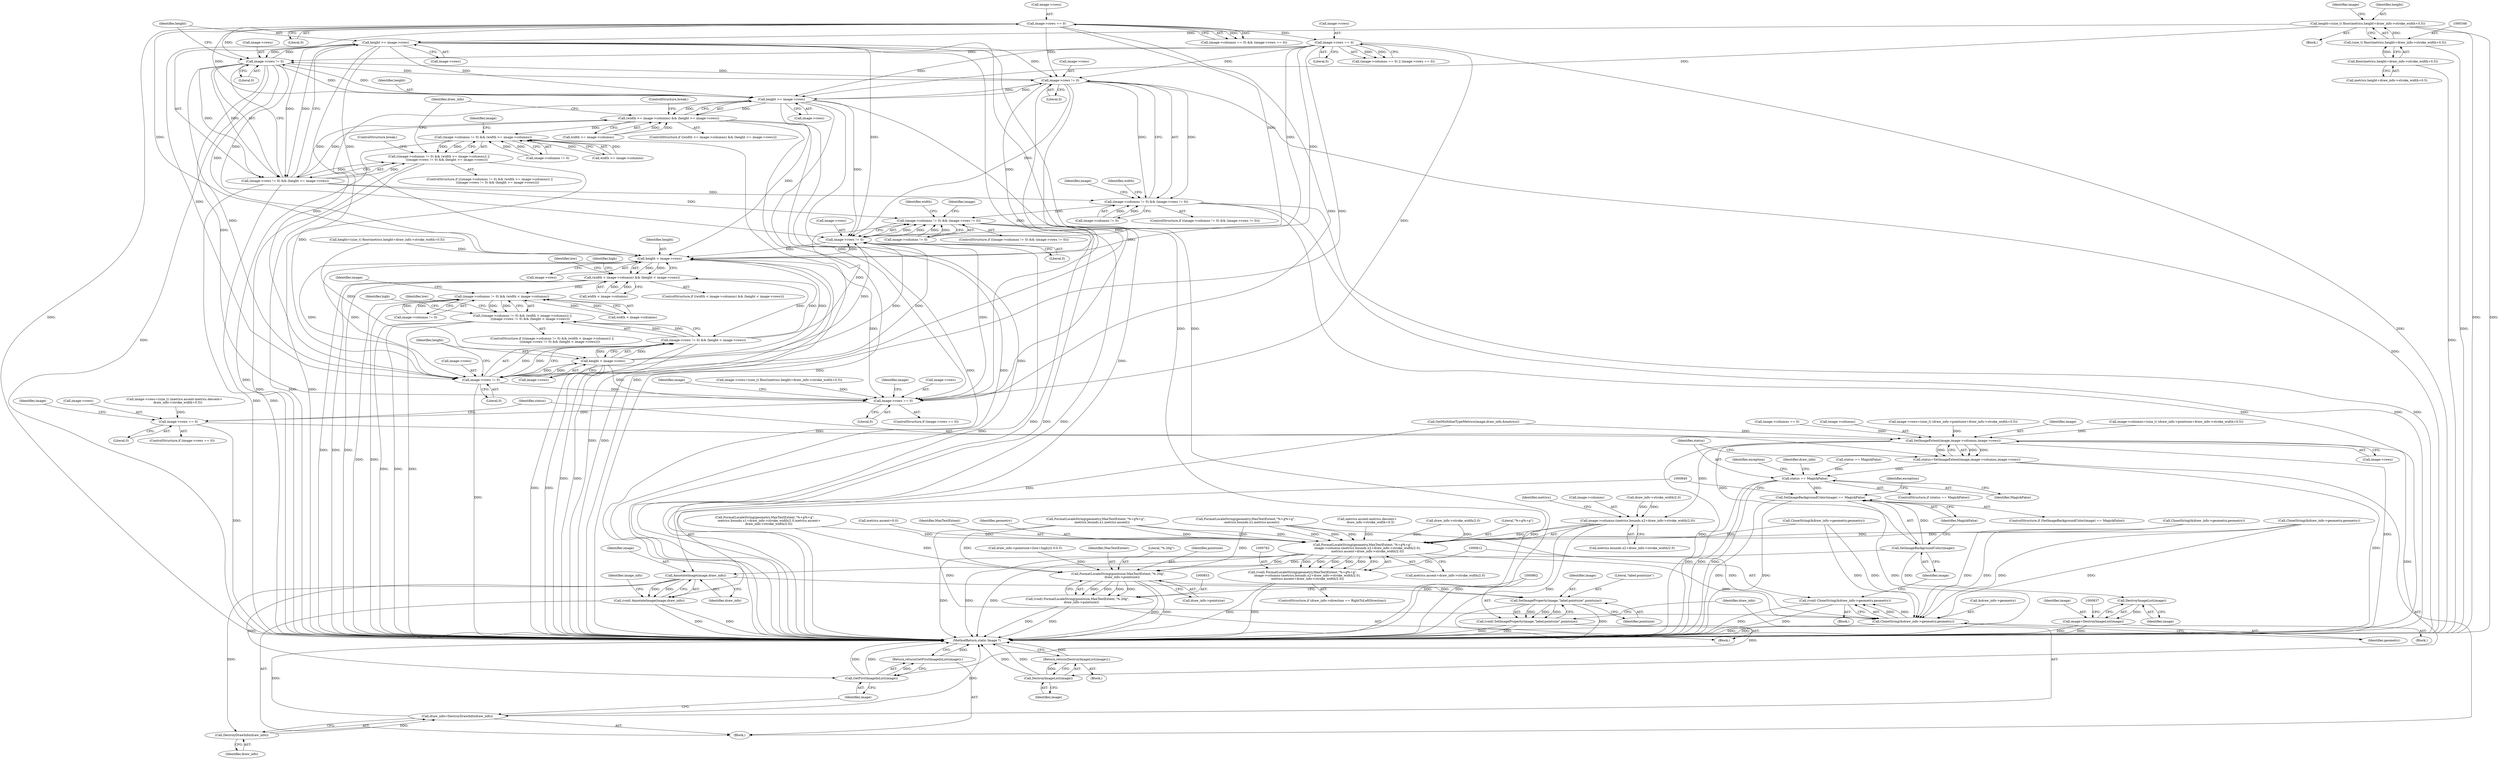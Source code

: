 digraph "0_ImageMagick_f6e9d0d9955e85bdd7540b251cd50d598dacc5e6_30@pointer" {
"1000403" [label="(Call,height >= image->rows)"];
"1000343" [label="(Call,height=(size_t) floor(metrics.height+draw_info->stroke_width+0.5))"];
"1000345" [label="(Call,(size_t) floor(metrics.height+draw_info->stroke_width+0.5))"];
"1000347" [label="(Call,floor(metrics.height+draw_info->stroke_width+0.5))"];
"1000398" [label="(Call,image->rows != 0)"];
"1000364" [label="(Call,image->rows != 0)"];
"1000403" [label="(Call,height >= image->rows)"];
"1000377" [label="(Call,height >= image->rows)"];
"1000269" [label="(Call,image->rows == 0)"];
"1000223" [label="(Call,image->rows == 0)"];
"1000358" [label="(Call,(image->columns != 0) && (image->rows != 0))"];
"1000498" [label="(Call,(image->columns != 0) && (image->rows != 0))"];
"1000371" [label="(Call,(width >= image->columns) && (height >= image->rows))"];
"1000386" [label="(Call,(image->columns != 0) && (width >= image->columns))"];
"1000385" [label="(Call,((image->columns != 0) && (width >= image->columns)) ||\n                ((image->rows != 0) && (height >= image->rows)))"];
"1000397" [label="(Call,(image->rows != 0) && (height >= image->rows))"];
"1000504" [label="(Call,image->rows != 0)"];
"1000517" [label="(Call,height < image->rows)"];
"1000511" [label="(Call,(width < image->columns) && (height < image->rows))"];
"1000540" [label="(Call,(image->columns != 0) && (width < image->columns))"];
"1000539" [label="(Call,((image->columns != 0) && (width < image->columns)) ||\n                ((image->rows != 0) && (height < image->rows)))"];
"1000551" [label="(Call,(image->rows != 0) && (height < image->rows))"];
"1000552" [label="(Call,image->rows != 0)"];
"1000557" [label="(Call,height < image->rows)"];
"1000657" [label="(Call,image->rows == 0)"];
"1000682" [label="(Call,image->rows == 0)"];
"1000704" [label="(Call,SetImageExtent(image,image->columns,image->rows))"];
"1000702" [label="(Call,status=SetImageExtent(image,image->columns,image->rows))"];
"1000713" [label="(Call,status == MagickFalse)"];
"1000820" [label="(Call,SetImageBackgroundColor(image) == MagickFalse)"];
"1000724" [label="(Call,DestroyImageList(image))"];
"1000723" [label="(Return,return(DestroyImageList(image));)"];
"1000787" [label="(Call,image->columns-(metrics.bounds.x2+draw_info->stroke_width/2.0))"];
"1000783" [label="(Call,FormatLocaleString(geometry,MaxTextExtent,\"%+g%+g\",\n          image->columns-(metrics.bounds.x2+draw_info->stroke_width/2.0),\n          metrics.ascent+draw_info->stroke_width/2.0))"];
"1000781" [label="(Call,(void) FormatLocaleString(geometry,MaxTextExtent,\"%+g%+g\",\n          image->columns-(metrics.bounds.x2+draw_info->stroke_width/2.0),\n          metrics.ascent+draw_info->stroke_width/2.0))"];
"1000813" [label="(Call,CloneString(&draw_info->geometry,geometry))"];
"1000811" [label="(Call,(void) CloneString(&draw_info->geometry,geometry))"];
"1000854" [label="(Call,FormatLocaleString(pointsize,MaxTextExtent,\"%.20g\",\n        draw_info->pointsize))"];
"1000852" [label="(Call,(void) FormatLocaleString(pointsize,MaxTextExtent,\"%.20g\",\n        draw_info->pointsize))"];
"1000863" [label="(Call,SetImageProperty(image,\"label:pointsize\",pointsize))"];
"1000861" [label="(Call,(void) SetImageProperty(image,\"label:pointsize\",pointsize))"];
"1000872" [label="(Call,GetFirstImageInList(image))"];
"1000871" [label="(Return,return(GetFirstImageInList(image));)"];
"1000821" [label="(Call,SetImageBackgroundColor(image))"];
"1000833" [label="(Call,DestroyImageList(image))"];
"1000831" [label="(Call,image=DestroyImageList(image))"];
"1000841" [label="(Call,AnnotateImage(image,draw_info))"];
"1000839" [label="(Call,(void) AnnotateImage(image,draw_info))"];
"1000869" [label="(Call,DestroyDrawInfo(draw_info))"];
"1000867" [label="(Call,draw_info=DestroyDrawInfo(draw_info))"];
"1000871" [label="(Return,return(GetFirstImageInList(image));)"];
"1000546" [label="(Call,width < image->columns)"];
"1000387" [label="(Call,image->columns != 0)"];
"1000681" [label="(ControlStructure,if (image->rows == 0))"];
"1000541" [label="(Call,image->columns != 0)"];
"1000347" [label="(Call,floor(metrics.height+draw_info->stroke_width+0.5))"];
"1000705" [label="(Identifier,image)"];
"1000539" [label="(Call,((image->columns != 0) && (width < image->columns)) ||\n                ((image->rows != 0) && (height < image->rows)))"];
"1000269" [label="(Call,image->rows == 0)"];
"1000499" [label="(Call,image->columns != 0)"];
"1000641" [label="(Call,image->columns=(size_t) (draw_info->pointsize+draw_info->stroke_width+0.5))"];
"1000361" [label="(Identifier,image)"];
"1000404" [label="(Identifier,height)"];
"1000563" [label="(Identifier,low)"];
"1000857" [label="(Literal,\"%.20g\")"];
"1000386" [label="(Call,(image->columns != 0) && (width >= image->columns))"];
"1000806" [label="(Call,draw_info->stroke_width/2.0)"];
"1000709" [label="(Call,image->rows)"];
"1000286" [label="(Identifier,draw_info)"];
"1000873" [label="(Identifier,image)"];
"1000556" [label="(Literal,0)"];
"1000832" [label="(Identifier,image)"];
"1000596" [label="(Call,status == MagickFalse)"];
"1000858" [label="(Call,draw_info->pointsize)"];
"1000847" [label="(Identifier,image_info)"];
"1000371" [label="(Call,(width >= image->columns) && (height >= image->rows))"];
"1000861" [label="(Call,(void) SetImageProperty(image,\"label:pointsize\",pointsize))"];
"1000263" [label="(Call,(image->columns == 0) || (image->rows == 0))"];
"1000224" [label="(Call,image->rows)"];
"1000689" [label="(Identifier,image)"];
"1000217" [label="(Call,(image->columns == 0) && (image->rows == 0))"];
"1000702" [label="(Call,status=SetImageExtent(image,image->columns,image->rows))"];
"1000511" [label="(Call,(width < image->columns) && (height < image->rows))"];
"1000714" [label="(Identifier,status)"];
"1000359" [label="(Call,image->columns != 0)"];
"1000343" [label="(Call,height=(size_t) floor(metrics.height+draw_info->stroke_width+0.5))"];
"1000368" [label="(Literal,0)"];
"1000855" [label="(Identifier,pointsize)"];
"1000774" [label="(Block,)"];
"1000870" [label="(Identifier,draw_info)"];
"1000834" [label="(Identifier,image)"];
"1000313" [label="(Call,CloneString(&draw_info->geometry,geometry))"];
"1000392" [label="(Call,width >= image->columns)"];
"1000397" [label="(Call,(image->rows != 0) && (height >= image->rows))"];
"1000723" [label="(Return,return(DestroyImageList(image));)"];
"1000456" [label="(Call,CloneString(&draw_info->geometry,geometry))"];
"1000408" [label="(ControlStructure,break;)"];
"1000762" [label="(Call,CloneString(&draw_info->geometry,geometry))"];
"1000818" [label="(Identifier,geometry)"];
"1000735" [label="(Call,FormatLocaleString(geometry,MaxTextExtent,\"%+g%+g\",\n        -metrics.bounds.x1+draw_info->stroke_width/2.0,metrics.ascent+\n        draw_info->stroke_width/2.0))"];
"1000636" [label="(Call,image->columns == 0)"];
"1000400" [label="(Identifier,image)"];
"1000512" [label="(Call,width < image->columns)"];
"1000571" [label="(Identifier,high)"];
"1000384" [label="(ControlStructure,if (((image->columns != 0) && (width >= image->columns)) ||\n                ((image->rows != 0) && (height >= image->rows))))"];
"1000718" [label="(Identifier,exception)"];
"1000785" [label="(Identifier,MaxTextExtent)"];
"1000508" [label="(Literal,0)"];
"1000483" [label="(Call,height=(size_t) floor(metrics.height+draw_info->stroke_width+0.5))"];
"1000657" [label="(Call,image->rows == 0)"];
"1000379" [label="(Call,image->rows)"];
"1000706" [label="(Call,image->columns)"];
"1000664" [label="(Identifier,image)"];
"1000866" [label="(Identifier,pointsize)"];
"1000518" [label="(Identifier,height)"];
"1000519" [label="(Call,image->rows)"];
"1000557" [label="(Call,height < image->rows)"];
"1000813" [label="(Call,CloneString(&draw_info->geometry,geometry))"];
"1000783" [label="(Call,FormatLocaleString(geometry,MaxTextExtent,\"%+g%+g\",\n          image->columns-(metrics.bounds.x2+draw_info->stroke_width/2.0),\n          metrics.ascent+draw_info->stroke_width/2.0))"];
"1000223" [label="(Call,image->rows == 0)"];
"1000729" [label="(Identifier,draw_info)"];
"1000821" [label="(Call,SetImageBackgroundColor(image))"];
"1000552" [label="(Call,image->rows != 0)"];
"1000784" [label="(Identifier,geometry)"];
"1000811" [label="(Call,(void) CloneString(&draw_info->geometry,geometry))"];
"1000831" [label="(Call,image=DestroyImageList(image))"];
"1000716" [label="(Block,)"];
"1000344" [label="(Identifier,height)"];
"1000402" [label="(Literal,0)"];
"1000273" [label="(Literal,0)"];
"1000814" [label="(Call,&draw_info->geometry)"];
"1000843" [label="(Identifier,draw_info)"];
"1000559" [label="(Call,image->rows)"];
"1000292" [label="(Call,FormatLocaleString(geometry,MaxTextExtent,\"%+g%+g\",\n            -metrics.bounds.x1,metrics.ascent))"];
"1000854" [label="(Call,FormatLocaleString(pointsize,MaxTextExtent,\"%.20g\",\n        draw_info->pointsize))"];
"1000841" [label="(Call,AnnotateImage(image,draw_info))"];
"1000577" [label="(Call,draw_info->pointsize=(low+high)/2.0-0.5)"];
"1000791" [label="(Call,metrics.bounds.x2+draw_info->stroke_width/2.0)"];
"1000377" [label="(Call,height >= image->rows)"];
"1000658" [label="(Call,image->rows)"];
"1000820" [label="(Call,SetImageBackgroundColor(image) == MagickFalse)"];
"1000435" [label="(Call,FormatLocaleString(geometry,MaxTextExtent,\"%+g%+g\",\n            -metrics.bounds.x1,metrics.ascent))"];
"1000498" [label="(Call,(image->columns != 0) && (image->rows != 0))"];
"1000289" [label="(Block,)"];
"1000373" [label="(Identifier,width)"];
"1000553" [label="(Call,image->rows)"];
"1000668" [label="(Call,metrics.ascent-metrics.descent+\n       draw_info->stroke_width+0.5)"];
"1000869" [label="(Call,DestroyDrawInfo(draw_info))"];
"1000540" [label="(Call,(image->columns != 0) && (width < image->columns))"];
"1000868" [label="(Identifier,draw_info)"];
"1000819" [label="(ControlStructure,if (SetImageBackgroundColor(image) == MagickFalse))"];
"1000802" [label="(Call,metrics.ascent+draw_info->stroke_width/2.0)"];
"1000824" [label="(Block,)"];
"1000505" [label="(Call,image->rows)"];
"1000378" [label="(Identifier,height)"];
"1000712" [label="(ControlStructure,if (status == MagickFalse))"];
"1000684" [label="(Identifier,image)"];
"1000725" [label="(Identifier,image)"];
"1000788" [label="(Call,image->columns)"];
"1000405" [label="(Call,image->rows)"];
"1000842" [label="(Identifier,image)"];
"1000105" [label="(Block,)"];
"1000704" [label="(Call,SetImageExtent(image,image->columns,image->rows))"];
"1000867" [label="(Call,draw_info=DestroyDrawInfo(draw_info))"];
"1000517" [label="(Call,height < image->rows)"];
"1000403" [label="(Call,height >= image->rows)"];
"1000357" [label="(ControlStructure,if ((image->columns != 0) && (image->rows != 0)))"];
"1000538" [label="(ControlStructure,if (((image->columns != 0) && (width < image->columns)) ||\n                ((image->rows != 0) && (height < image->rows))))"];
"1000523" [label="(Identifier,low)"];
"1000822" [label="(Identifier,image)"];
"1000823" [label="(Identifier,MagickFalse)"];
"1000850" [label="(Block,)"];
"1000686" [label="(Literal,0)"];
"1000787" [label="(Call,image->columns-(metrics.bounds.x2+draw_info->stroke_width/2.0))"];
"1000270" [label="(Call,image->rows)"];
"1000864" [label="(Identifier,image)"];
"1000382" [label="(ControlStructure,break;)"];
"1000558" [label="(Identifier,height)"];
"1000661" [label="(Literal,0)"];
"1000683" [label="(Call,image->rows)"];
"1000662" [label="(Call,image->rows=(size_t) (metrics.ascent-metrics.descent+\n       draw_info->stroke_width+0.5))"];
"1000227" [label="(Literal,0)"];
"1000504" [label="(Call,image->rows != 0)"];
"1000713" [label="(Call,status == MagickFalse)"];
"1000775" [label="(ControlStructure,if (draw_info->direction == RightToLeftDirection))"];
"1000551" [label="(Call,(image->rows != 0) && (height < image->rows))"];
"1000543" [label="(Identifier,image)"];
"1000554" [label="(Identifier,image)"];
"1000865" [label="(Literal,\"label:pointsize\")"];
"1000682" [label="(Call,image->rows == 0)"];
"1000833" [label="(Call,DestroyImageList(image))"];
"1000398" [label="(Call,image->rows != 0)"];
"1000364" [label="(Call,image->rows != 0)"];
"1000786" [label="(Literal,\"%+g%+g\")"];
"1000797" [label="(Call,draw_info->stroke_width/2.0)"];
"1000372" [label="(Call,width >= image->columns)"];
"1000531" [label="(Identifier,high)"];
"1000590" [label="(Call,GetMultilineTypeMetrics(image,draw_info,&metrics))"];
"1000874" [label="(MethodReturn,static Image *)"];
"1000370" [label="(ControlStructure,if ((width >= image->columns) && (height >= image->rows)))"];
"1000839" [label="(Call,(void) AnnotateImage(image,draw_info))"];
"1000656" [label="(ControlStructure,if (image->rows == 0))"];
"1000348" [label="(Call,metrics.height+draw_info->stroke_width+0.5)"];
"1000715" [label="(Identifier,MagickFalse)"];
"1000513" [label="(Identifier,width)"];
"1000687" [label="(Call,image->rows=(size_t) (draw_info->pointsize+draw_info->stroke_width+0.5))"];
"1000703" [label="(Identifier,status)"];
"1000399" [label="(Call,image->rows)"];
"1000852" [label="(Call,(void) FormatLocaleString(pointsize,MaxTextExtent,\"%.20g\",\n        draw_info->pointsize))"];
"1000781" [label="(Call,(void) FormatLocaleString(geometry,MaxTextExtent,\"%+g%+g\",\n          image->columns-(metrics.bounds.x2+draw_info->stroke_width/2.0),\n          metrics.ascent+draw_info->stroke_width/2.0))"];
"1000497" [label="(ControlStructure,if ((image->columns != 0) && (image->rows != 0)))"];
"1000385" [label="(Call,((image->columns != 0) && (width >= image->columns)) ||\n                ((image->rows != 0) && (height >= image->rows)))"];
"1000244" [label="(Call,image->rows=(size_t) floor(metrics.height+draw_info->stroke_width+0.5))"];
"1000872" [label="(Call,GetFirstImageInList(image))"];
"1000358" [label="(Call,(image->columns != 0) && (image->rows != 0))"];
"1000826" [label="(Identifier,exception)"];
"1000345" [label="(Call,(size_t) floor(metrics.height+draw_info->stroke_width+0.5))"];
"1000804" [label="(Identifier,metrics)"];
"1000856" [label="(Identifier,MaxTextExtent)"];
"1000389" [label="(Identifier,image)"];
"1000510" [label="(ControlStructure,if ((width < image->columns) && (height < image->rows)))"];
"1000863" [label="(Call,SetImageProperty(image,\"label:pointsize\",pointsize))"];
"1000724" [label="(Call,DestroyImageList(image))"];
"1000204" [label="(Call,metrics.ascent=0.0)"];
"1000365" [label="(Call,image->rows)"];
"1000403" -> "1000397"  [label="AST: "];
"1000403" -> "1000405"  [label="CFG: "];
"1000404" -> "1000403"  [label="AST: "];
"1000405" -> "1000403"  [label="AST: "];
"1000397" -> "1000403"  [label="CFG: "];
"1000403" -> "1000874"  [label="DDG: "];
"1000403" -> "1000874"  [label="DDG: "];
"1000403" -> "1000364"  [label="DDG: "];
"1000403" -> "1000377"  [label="DDG: "];
"1000403" -> "1000398"  [label="DDG: "];
"1000403" -> "1000397"  [label="DDG: "];
"1000403" -> "1000397"  [label="DDG: "];
"1000343" -> "1000403"  [label="DDG: "];
"1000398" -> "1000403"  [label="DDG: "];
"1000403" -> "1000504"  [label="DDG: "];
"1000403" -> "1000517"  [label="DDG: "];
"1000403" -> "1000552"  [label="DDG: "];
"1000403" -> "1000657"  [label="DDG: "];
"1000343" -> "1000289"  [label="AST: "];
"1000343" -> "1000345"  [label="CFG: "];
"1000344" -> "1000343"  [label="AST: "];
"1000345" -> "1000343"  [label="AST: "];
"1000361" -> "1000343"  [label="CFG: "];
"1000343" -> "1000874"  [label="DDG: "];
"1000343" -> "1000874"  [label="DDG: "];
"1000345" -> "1000343"  [label="DDG: "];
"1000343" -> "1000377"  [label="DDG: "];
"1000345" -> "1000347"  [label="CFG: "];
"1000346" -> "1000345"  [label="AST: "];
"1000347" -> "1000345"  [label="AST: "];
"1000345" -> "1000874"  [label="DDG: "];
"1000347" -> "1000345"  [label="DDG: "];
"1000347" -> "1000348"  [label="CFG: "];
"1000348" -> "1000347"  [label="AST: "];
"1000347" -> "1000874"  [label="DDG: "];
"1000398" -> "1000397"  [label="AST: "];
"1000398" -> "1000402"  [label="CFG: "];
"1000399" -> "1000398"  [label="AST: "];
"1000402" -> "1000398"  [label="AST: "];
"1000404" -> "1000398"  [label="CFG: "];
"1000397" -> "1000398"  [label="CFG: "];
"1000398" -> "1000874"  [label="DDG: "];
"1000398" -> "1000364"  [label="DDG: "];
"1000398" -> "1000377"  [label="DDG: "];
"1000398" -> "1000397"  [label="DDG: "];
"1000398" -> "1000397"  [label="DDG: "];
"1000364" -> "1000398"  [label="DDG: "];
"1000377" -> "1000398"  [label="DDG: "];
"1000269" -> "1000398"  [label="DDG: "];
"1000223" -> "1000398"  [label="DDG: "];
"1000398" -> "1000504"  [label="DDG: "];
"1000398" -> "1000517"  [label="DDG: "];
"1000398" -> "1000552"  [label="DDG: "];
"1000398" -> "1000657"  [label="DDG: "];
"1000364" -> "1000358"  [label="AST: "];
"1000364" -> "1000368"  [label="CFG: "];
"1000365" -> "1000364"  [label="AST: "];
"1000368" -> "1000364"  [label="AST: "];
"1000358" -> "1000364"  [label="CFG: "];
"1000364" -> "1000874"  [label="DDG: "];
"1000364" -> "1000358"  [label="DDG: "];
"1000364" -> "1000358"  [label="DDG: "];
"1000377" -> "1000364"  [label="DDG: "];
"1000269" -> "1000364"  [label="DDG: "];
"1000223" -> "1000364"  [label="DDG: "];
"1000364" -> "1000377"  [label="DDG: "];
"1000364" -> "1000504"  [label="DDG: "];
"1000364" -> "1000517"  [label="DDG: "];
"1000364" -> "1000552"  [label="DDG: "];
"1000364" -> "1000657"  [label="DDG: "];
"1000377" -> "1000371"  [label="AST: "];
"1000377" -> "1000379"  [label="CFG: "];
"1000378" -> "1000377"  [label="AST: "];
"1000379" -> "1000377"  [label="AST: "];
"1000371" -> "1000377"  [label="CFG: "];
"1000377" -> "1000874"  [label="DDG: "];
"1000377" -> "1000874"  [label="DDG: "];
"1000377" -> "1000371"  [label="DDG: "];
"1000377" -> "1000371"  [label="DDG: "];
"1000269" -> "1000377"  [label="DDG: "];
"1000223" -> "1000377"  [label="DDG: "];
"1000377" -> "1000504"  [label="DDG: "];
"1000377" -> "1000517"  [label="DDG: "];
"1000377" -> "1000552"  [label="DDG: "];
"1000377" -> "1000657"  [label="DDG: "];
"1000269" -> "1000263"  [label="AST: "];
"1000269" -> "1000273"  [label="CFG: "];
"1000270" -> "1000269"  [label="AST: "];
"1000273" -> "1000269"  [label="AST: "];
"1000263" -> "1000269"  [label="CFG: "];
"1000269" -> "1000874"  [label="DDG: "];
"1000269" -> "1000263"  [label="DDG: "];
"1000269" -> "1000263"  [label="DDG: "];
"1000223" -> "1000269"  [label="DDG: "];
"1000269" -> "1000504"  [label="DDG: "];
"1000269" -> "1000517"  [label="DDG: "];
"1000269" -> "1000552"  [label="DDG: "];
"1000269" -> "1000657"  [label="DDG: "];
"1000223" -> "1000217"  [label="AST: "];
"1000223" -> "1000227"  [label="CFG: "];
"1000224" -> "1000223"  [label="AST: "];
"1000227" -> "1000223"  [label="AST: "];
"1000217" -> "1000223"  [label="CFG: "];
"1000223" -> "1000874"  [label="DDG: "];
"1000223" -> "1000217"  [label="DDG: "];
"1000223" -> "1000217"  [label="DDG: "];
"1000223" -> "1000504"  [label="DDG: "];
"1000223" -> "1000517"  [label="DDG: "];
"1000223" -> "1000552"  [label="DDG: "];
"1000223" -> "1000657"  [label="DDG: "];
"1000358" -> "1000357"  [label="AST: "];
"1000358" -> "1000359"  [label="CFG: "];
"1000359" -> "1000358"  [label="AST: "];
"1000373" -> "1000358"  [label="CFG: "];
"1000389" -> "1000358"  [label="CFG: "];
"1000358" -> "1000874"  [label="DDG: "];
"1000358" -> "1000874"  [label="DDG: "];
"1000358" -> "1000874"  [label="DDG: "];
"1000359" -> "1000358"  [label="DDG: "];
"1000359" -> "1000358"  [label="DDG: "];
"1000397" -> "1000358"  [label="DDG: "];
"1000358" -> "1000498"  [label="DDG: "];
"1000498" -> "1000497"  [label="AST: "];
"1000498" -> "1000499"  [label="CFG: "];
"1000498" -> "1000504"  [label="CFG: "];
"1000499" -> "1000498"  [label="AST: "];
"1000504" -> "1000498"  [label="AST: "];
"1000513" -> "1000498"  [label="CFG: "];
"1000543" -> "1000498"  [label="CFG: "];
"1000498" -> "1000874"  [label="DDG: "];
"1000498" -> "1000874"  [label="DDG: "];
"1000498" -> "1000874"  [label="DDG: "];
"1000499" -> "1000498"  [label="DDG: "];
"1000499" -> "1000498"  [label="DDG: "];
"1000504" -> "1000498"  [label="DDG: "];
"1000504" -> "1000498"  [label="DDG: "];
"1000397" -> "1000498"  [label="DDG: "];
"1000551" -> "1000498"  [label="DDG: "];
"1000371" -> "1000370"  [label="AST: "];
"1000371" -> "1000372"  [label="CFG: "];
"1000372" -> "1000371"  [label="AST: "];
"1000382" -> "1000371"  [label="CFG: "];
"1000286" -> "1000371"  [label="CFG: "];
"1000371" -> "1000874"  [label="DDG: "];
"1000371" -> "1000874"  [label="DDG: "];
"1000371" -> "1000874"  [label="DDG: "];
"1000372" -> "1000371"  [label="DDG: "];
"1000372" -> "1000371"  [label="DDG: "];
"1000397" -> "1000371"  [label="DDG: "];
"1000371" -> "1000386"  [label="DDG: "];
"1000371" -> "1000397"  [label="DDG: "];
"1000386" -> "1000385"  [label="AST: "];
"1000386" -> "1000387"  [label="CFG: "];
"1000386" -> "1000392"  [label="CFG: "];
"1000387" -> "1000386"  [label="AST: "];
"1000392" -> "1000386"  [label="AST: "];
"1000400" -> "1000386"  [label="CFG: "];
"1000385" -> "1000386"  [label="CFG: "];
"1000386" -> "1000874"  [label="DDG: "];
"1000386" -> "1000874"  [label="DDG: "];
"1000386" -> "1000385"  [label="DDG: "];
"1000386" -> "1000385"  [label="DDG: "];
"1000387" -> "1000386"  [label="DDG: "];
"1000387" -> "1000386"  [label="DDG: "];
"1000392" -> "1000386"  [label="DDG: "];
"1000392" -> "1000386"  [label="DDG: "];
"1000385" -> "1000384"  [label="AST: "];
"1000385" -> "1000397"  [label="CFG: "];
"1000397" -> "1000385"  [label="AST: "];
"1000408" -> "1000385"  [label="CFG: "];
"1000286" -> "1000385"  [label="CFG: "];
"1000385" -> "1000874"  [label="DDG: "];
"1000385" -> "1000874"  [label="DDG: "];
"1000385" -> "1000874"  [label="DDG: "];
"1000397" -> "1000385"  [label="DDG: "];
"1000397" -> "1000385"  [label="DDG: "];
"1000397" -> "1000874"  [label="DDG: "];
"1000397" -> "1000874"  [label="DDG: "];
"1000504" -> "1000508"  [label="CFG: "];
"1000505" -> "1000504"  [label="AST: "];
"1000508" -> "1000504"  [label="AST: "];
"1000504" -> "1000874"  [label="DDG: "];
"1000552" -> "1000504"  [label="DDG: "];
"1000517" -> "1000504"  [label="DDG: "];
"1000557" -> "1000504"  [label="DDG: "];
"1000504" -> "1000517"  [label="DDG: "];
"1000504" -> "1000552"  [label="DDG: "];
"1000504" -> "1000657"  [label="DDG: "];
"1000517" -> "1000511"  [label="AST: "];
"1000517" -> "1000519"  [label="CFG: "];
"1000518" -> "1000517"  [label="AST: "];
"1000519" -> "1000517"  [label="AST: "];
"1000511" -> "1000517"  [label="CFG: "];
"1000517" -> "1000874"  [label="DDG: "];
"1000517" -> "1000874"  [label="DDG: "];
"1000517" -> "1000511"  [label="DDG: "];
"1000517" -> "1000511"  [label="DDG: "];
"1000483" -> "1000517"  [label="DDG: "];
"1000552" -> "1000517"  [label="DDG: "];
"1000557" -> "1000517"  [label="DDG: "];
"1000517" -> "1000552"  [label="DDG: "];
"1000517" -> "1000657"  [label="DDG: "];
"1000511" -> "1000510"  [label="AST: "];
"1000511" -> "1000512"  [label="CFG: "];
"1000512" -> "1000511"  [label="AST: "];
"1000523" -> "1000511"  [label="CFG: "];
"1000531" -> "1000511"  [label="CFG: "];
"1000511" -> "1000874"  [label="DDG: "];
"1000511" -> "1000874"  [label="DDG: "];
"1000511" -> "1000874"  [label="DDG: "];
"1000512" -> "1000511"  [label="DDG: "];
"1000512" -> "1000511"  [label="DDG: "];
"1000551" -> "1000511"  [label="DDG: "];
"1000511" -> "1000540"  [label="DDG: "];
"1000511" -> "1000551"  [label="DDG: "];
"1000540" -> "1000539"  [label="AST: "];
"1000540" -> "1000541"  [label="CFG: "];
"1000540" -> "1000546"  [label="CFG: "];
"1000541" -> "1000540"  [label="AST: "];
"1000546" -> "1000540"  [label="AST: "];
"1000554" -> "1000540"  [label="CFG: "];
"1000539" -> "1000540"  [label="CFG: "];
"1000540" -> "1000874"  [label="DDG: "];
"1000540" -> "1000874"  [label="DDG: "];
"1000540" -> "1000539"  [label="DDG: "];
"1000540" -> "1000539"  [label="DDG: "];
"1000541" -> "1000540"  [label="DDG: "];
"1000541" -> "1000540"  [label="DDG: "];
"1000546" -> "1000540"  [label="DDG: "];
"1000546" -> "1000540"  [label="DDG: "];
"1000539" -> "1000538"  [label="AST: "];
"1000539" -> "1000551"  [label="CFG: "];
"1000551" -> "1000539"  [label="AST: "];
"1000563" -> "1000539"  [label="CFG: "];
"1000571" -> "1000539"  [label="CFG: "];
"1000539" -> "1000874"  [label="DDG: "];
"1000539" -> "1000874"  [label="DDG: "];
"1000539" -> "1000874"  [label="DDG: "];
"1000551" -> "1000539"  [label="DDG: "];
"1000551" -> "1000539"  [label="DDG: "];
"1000551" -> "1000552"  [label="CFG: "];
"1000551" -> "1000557"  [label="CFG: "];
"1000552" -> "1000551"  [label="AST: "];
"1000557" -> "1000551"  [label="AST: "];
"1000551" -> "1000874"  [label="DDG: "];
"1000551" -> "1000874"  [label="DDG: "];
"1000552" -> "1000551"  [label="DDG: "];
"1000552" -> "1000551"  [label="DDG: "];
"1000557" -> "1000551"  [label="DDG: "];
"1000557" -> "1000551"  [label="DDG: "];
"1000552" -> "1000556"  [label="CFG: "];
"1000553" -> "1000552"  [label="AST: "];
"1000556" -> "1000552"  [label="AST: "];
"1000558" -> "1000552"  [label="CFG: "];
"1000552" -> "1000874"  [label="DDG: "];
"1000557" -> "1000552"  [label="DDG: "];
"1000552" -> "1000557"  [label="DDG: "];
"1000552" -> "1000657"  [label="DDG: "];
"1000557" -> "1000559"  [label="CFG: "];
"1000558" -> "1000557"  [label="AST: "];
"1000559" -> "1000557"  [label="AST: "];
"1000557" -> "1000874"  [label="DDG: "];
"1000557" -> "1000874"  [label="DDG: "];
"1000483" -> "1000557"  [label="DDG: "];
"1000557" -> "1000657"  [label="DDG: "];
"1000657" -> "1000656"  [label="AST: "];
"1000657" -> "1000661"  [label="CFG: "];
"1000658" -> "1000657"  [label="AST: "];
"1000661" -> "1000657"  [label="AST: "];
"1000664" -> "1000657"  [label="CFG: "];
"1000684" -> "1000657"  [label="CFG: "];
"1000244" -> "1000657"  [label="DDG: "];
"1000657" -> "1000682"  [label="DDG: "];
"1000682" -> "1000681"  [label="AST: "];
"1000682" -> "1000686"  [label="CFG: "];
"1000683" -> "1000682"  [label="AST: "];
"1000686" -> "1000682"  [label="AST: "];
"1000689" -> "1000682"  [label="CFG: "];
"1000703" -> "1000682"  [label="CFG: "];
"1000682" -> "1000874"  [label="DDG: "];
"1000662" -> "1000682"  [label="DDG: "];
"1000682" -> "1000704"  [label="DDG: "];
"1000704" -> "1000702"  [label="AST: "];
"1000704" -> "1000709"  [label="CFG: "];
"1000705" -> "1000704"  [label="AST: "];
"1000706" -> "1000704"  [label="AST: "];
"1000709" -> "1000704"  [label="AST: "];
"1000702" -> "1000704"  [label="CFG: "];
"1000704" -> "1000874"  [label="DDG: "];
"1000704" -> "1000874"  [label="DDG: "];
"1000704" -> "1000702"  [label="DDG: "];
"1000704" -> "1000702"  [label="DDG: "];
"1000704" -> "1000702"  [label="DDG: "];
"1000590" -> "1000704"  [label="DDG: "];
"1000636" -> "1000704"  [label="DDG: "];
"1000641" -> "1000704"  [label="DDG: "];
"1000687" -> "1000704"  [label="DDG: "];
"1000704" -> "1000724"  [label="DDG: "];
"1000704" -> "1000787"  [label="DDG: "];
"1000704" -> "1000821"  [label="DDG: "];
"1000702" -> "1000105"  [label="AST: "];
"1000703" -> "1000702"  [label="AST: "];
"1000714" -> "1000702"  [label="CFG: "];
"1000702" -> "1000874"  [label="DDG: "];
"1000702" -> "1000713"  [label="DDG: "];
"1000713" -> "1000712"  [label="AST: "];
"1000713" -> "1000715"  [label="CFG: "];
"1000714" -> "1000713"  [label="AST: "];
"1000715" -> "1000713"  [label="AST: "];
"1000718" -> "1000713"  [label="CFG: "];
"1000729" -> "1000713"  [label="CFG: "];
"1000713" -> "1000874"  [label="DDG: "];
"1000713" -> "1000874"  [label="DDG: "];
"1000713" -> "1000874"  [label="DDG: "];
"1000596" -> "1000713"  [label="DDG: "];
"1000713" -> "1000820"  [label="DDG: "];
"1000820" -> "1000819"  [label="AST: "];
"1000820" -> "1000823"  [label="CFG: "];
"1000821" -> "1000820"  [label="AST: "];
"1000823" -> "1000820"  [label="AST: "];
"1000826" -> "1000820"  [label="CFG: "];
"1000840" -> "1000820"  [label="CFG: "];
"1000820" -> "1000874"  [label="DDG: "];
"1000820" -> "1000874"  [label="DDG: "];
"1000820" -> "1000874"  [label="DDG: "];
"1000821" -> "1000820"  [label="DDG: "];
"1000724" -> "1000723"  [label="AST: "];
"1000724" -> "1000725"  [label="CFG: "];
"1000725" -> "1000724"  [label="AST: "];
"1000723" -> "1000724"  [label="CFG: "];
"1000724" -> "1000874"  [label="DDG: "];
"1000724" -> "1000874"  [label="DDG: "];
"1000724" -> "1000723"  [label="DDG: "];
"1000723" -> "1000716"  [label="AST: "];
"1000874" -> "1000723"  [label="CFG: "];
"1000723" -> "1000874"  [label="DDG: "];
"1000787" -> "1000783"  [label="AST: "];
"1000787" -> "1000791"  [label="CFG: "];
"1000788" -> "1000787"  [label="AST: "];
"1000791" -> "1000787"  [label="AST: "];
"1000804" -> "1000787"  [label="CFG: "];
"1000787" -> "1000874"  [label="DDG: "];
"1000787" -> "1000874"  [label="DDG: "];
"1000787" -> "1000783"  [label="DDG: "];
"1000787" -> "1000783"  [label="DDG: "];
"1000797" -> "1000787"  [label="DDG: "];
"1000797" -> "1000787"  [label="DDG: "];
"1000783" -> "1000781"  [label="AST: "];
"1000783" -> "1000802"  [label="CFG: "];
"1000784" -> "1000783"  [label="AST: "];
"1000785" -> "1000783"  [label="AST: "];
"1000786" -> "1000783"  [label="AST: "];
"1000802" -> "1000783"  [label="AST: "];
"1000781" -> "1000783"  [label="CFG: "];
"1000783" -> "1000874"  [label="DDG: "];
"1000783" -> "1000874"  [label="DDG: "];
"1000783" -> "1000874"  [label="DDG: "];
"1000783" -> "1000781"  [label="DDG: "];
"1000783" -> "1000781"  [label="DDG: "];
"1000783" -> "1000781"  [label="DDG: "];
"1000783" -> "1000781"  [label="DDG: "];
"1000783" -> "1000781"  [label="DDG: "];
"1000456" -> "1000783"  [label="DDG: "];
"1000435" -> "1000783"  [label="DDG: "];
"1000435" -> "1000783"  [label="DDG: "];
"1000435" -> "1000783"  [label="DDG: "];
"1000313" -> "1000783"  [label="DDG: "];
"1000292" -> "1000783"  [label="DDG: "];
"1000292" -> "1000783"  [label="DDG: "];
"1000292" -> "1000783"  [label="DDG: "];
"1000762" -> "1000783"  [label="DDG: "];
"1000735" -> "1000783"  [label="DDG: "];
"1000668" -> "1000783"  [label="DDG: "];
"1000204" -> "1000783"  [label="DDG: "];
"1000806" -> "1000783"  [label="DDG: "];
"1000806" -> "1000783"  [label="DDG: "];
"1000783" -> "1000813"  [label="DDG: "];
"1000783" -> "1000854"  [label="DDG: "];
"1000781" -> "1000775"  [label="AST: "];
"1000782" -> "1000781"  [label="AST: "];
"1000812" -> "1000781"  [label="CFG: "];
"1000781" -> "1000874"  [label="DDG: "];
"1000781" -> "1000874"  [label="DDG: "];
"1000813" -> "1000811"  [label="AST: "];
"1000813" -> "1000818"  [label="CFG: "];
"1000814" -> "1000813"  [label="AST: "];
"1000818" -> "1000813"  [label="AST: "];
"1000811" -> "1000813"  [label="CFG: "];
"1000813" -> "1000874"  [label="DDG: "];
"1000813" -> "1000874"  [label="DDG: "];
"1000813" -> "1000811"  [label="DDG: "];
"1000813" -> "1000811"  [label="DDG: "];
"1000456" -> "1000813"  [label="DDG: "];
"1000456" -> "1000813"  [label="DDG: "];
"1000762" -> "1000813"  [label="DDG: "];
"1000762" -> "1000813"  [label="DDG: "];
"1000313" -> "1000813"  [label="DDG: "];
"1000313" -> "1000813"  [label="DDG: "];
"1000435" -> "1000813"  [label="DDG: "];
"1000292" -> "1000813"  [label="DDG: "];
"1000811" -> "1000774"  [label="AST: "];
"1000812" -> "1000811"  [label="AST: "];
"1000822" -> "1000811"  [label="CFG: "];
"1000811" -> "1000874"  [label="DDG: "];
"1000811" -> "1000874"  [label="DDG: "];
"1000854" -> "1000852"  [label="AST: "];
"1000854" -> "1000858"  [label="CFG: "];
"1000855" -> "1000854"  [label="AST: "];
"1000856" -> "1000854"  [label="AST: "];
"1000857" -> "1000854"  [label="AST: "];
"1000858" -> "1000854"  [label="AST: "];
"1000852" -> "1000854"  [label="CFG: "];
"1000854" -> "1000874"  [label="DDG: "];
"1000854" -> "1000874"  [label="DDG: "];
"1000854" -> "1000852"  [label="DDG: "];
"1000854" -> "1000852"  [label="DDG: "];
"1000854" -> "1000852"  [label="DDG: "];
"1000854" -> "1000852"  [label="DDG: "];
"1000435" -> "1000854"  [label="DDG: "];
"1000292" -> "1000854"  [label="DDG: "];
"1000735" -> "1000854"  [label="DDG: "];
"1000577" -> "1000854"  [label="DDG: "];
"1000854" -> "1000863"  [label="DDG: "];
"1000852" -> "1000850"  [label="AST: "];
"1000853" -> "1000852"  [label="AST: "];
"1000862" -> "1000852"  [label="CFG: "];
"1000852" -> "1000874"  [label="DDG: "];
"1000852" -> "1000874"  [label="DDG: "];
"1000863" -> "1000861"  [label="AST: "];
"1000863" -> "1000866"  [label="CFG: "];
"1000864" -> "1000863"  [label="AST: "];
"1000865" -> "1000863"  [label="AST: "];
"1000866" -> "1000863"  [label="AST: "];
"1000861" -> "1000863"  [label="CFG: "];
"1000863" -> "1000874"  [label="DDG: "];
"1000863" -> "1000861"  [label="DDG: "];
"1000863" -> "1000861"  [label="DDG: "];
"1000863" -> "1000861"  [label="DDG: "];
"1000841" -> "1000863"  [label="DDG: "];
"1000863" -> "1000872"  [label="DDG: "];
"1000861" -> "1000850"  [label="AST: "];
"1000862" -> "1000861"  [label="AST: "];
"1000868" -> "1000861"  [label="CFG: "];
"1000861" -> "1000874"  [label="DDG: "];
"1000861" -> "1000874"  [label="DDG: "];
"1000872" -> "1000871"  [label="AST: "];
"1000872" -> "1000873"  [label="CFG: "];
"1000873" -> "1000872"  [label="AST: "];
"1000871" -> "1000872"  [label="CFG: "];
"1000872" -> "1000874"  [label="DDG: "];
"1000872" -> "1000874"  [label="DDG: "];
"1000872" -> "1000871"  [label="DDG: "];
"1000841" -> "1000872"  [label="DDG: "];
"1000871" -> "1000105"  [label="AST: "];
"1000874" -> "1000871"  [label="CFG: "];
"1000871" -> "1000874"  [label="DDG: "];
"1000821" -> "1000822"  [label="CFG: "];
"1000822" -> "1000821"  [label="AST: "];
"1000823" -> "1000821"  [label="CFG: "];
"1000821" -> "1000833"  [label="DDG: "];
"1000821" -> "1000841"  [label="DDG: "];
"1000833" -> "1000831"  [label="AST: "];
"1000833" -> "1000834"  [label="CFG: "];
"1000834" -> "1000833"  [label="AST: "];
"1000831" -> "1000833"  [label="CFG: "];
"1000833" -> "1000831"  [label="DDG: "];
"1000831" -> "1000824"  [label="AST: "];
"1000832" -> "1000831"  [label="AST: "];
"1000837" -> "1000831"  [label="CFG: "];
"1000831" -> "1000874"  [label="DDG: "];
"1000831" -> "1000874"  [label="DDG: "];
"1000841" -> "1000839"  [label="AST: "];
"1000841" -> "1000843"  [label="CFG: "];
"1000842" -> "1000841"  [label="AST: "];
"1000843" -> "1000841"  [label="AST: "];
"1000839" -> "1000841"  [label="CFG: "];
"1000841" -> "1000839"  [label="DDG: "];
"1000841" -> "1000839"  [label="DDG: "];
"1000590" -> "1000841"  [label="DDG: "];
"1000841" -> "1000869"  [label="DDG: "];
"1000839" -> "1000105"  [label="AST: "];
"1000840" -> "1000839"  [label="AST: "];
"1000847" -> "1000839"  [label="CFG: "];
"1000839" -> "1000874"  [label="DDG: "];
"1000839" -> "1000874"  [label="DDG: "];
"1000869" -> "1000867"  [label="AST: "];
"1000869" -> "1000870"  [label="CFG: "];
"1000870" -> "1000869"  [label="AST: "];
"1000867" -> "1000869"  [label="CFG: "];
"1000869" -> "1000867"  [label="DDG: "];
"1000867" -> "1000105"  [label="AST: "];
"1000868" -> "1000867"  [label="AST: "];
"1000873" -> "1000867"  [label="CFG: "];
"1000867" -> "1000874"  [label="DDG: "];
"1000867" -> "1000874"  [label="DDG: "];
}
